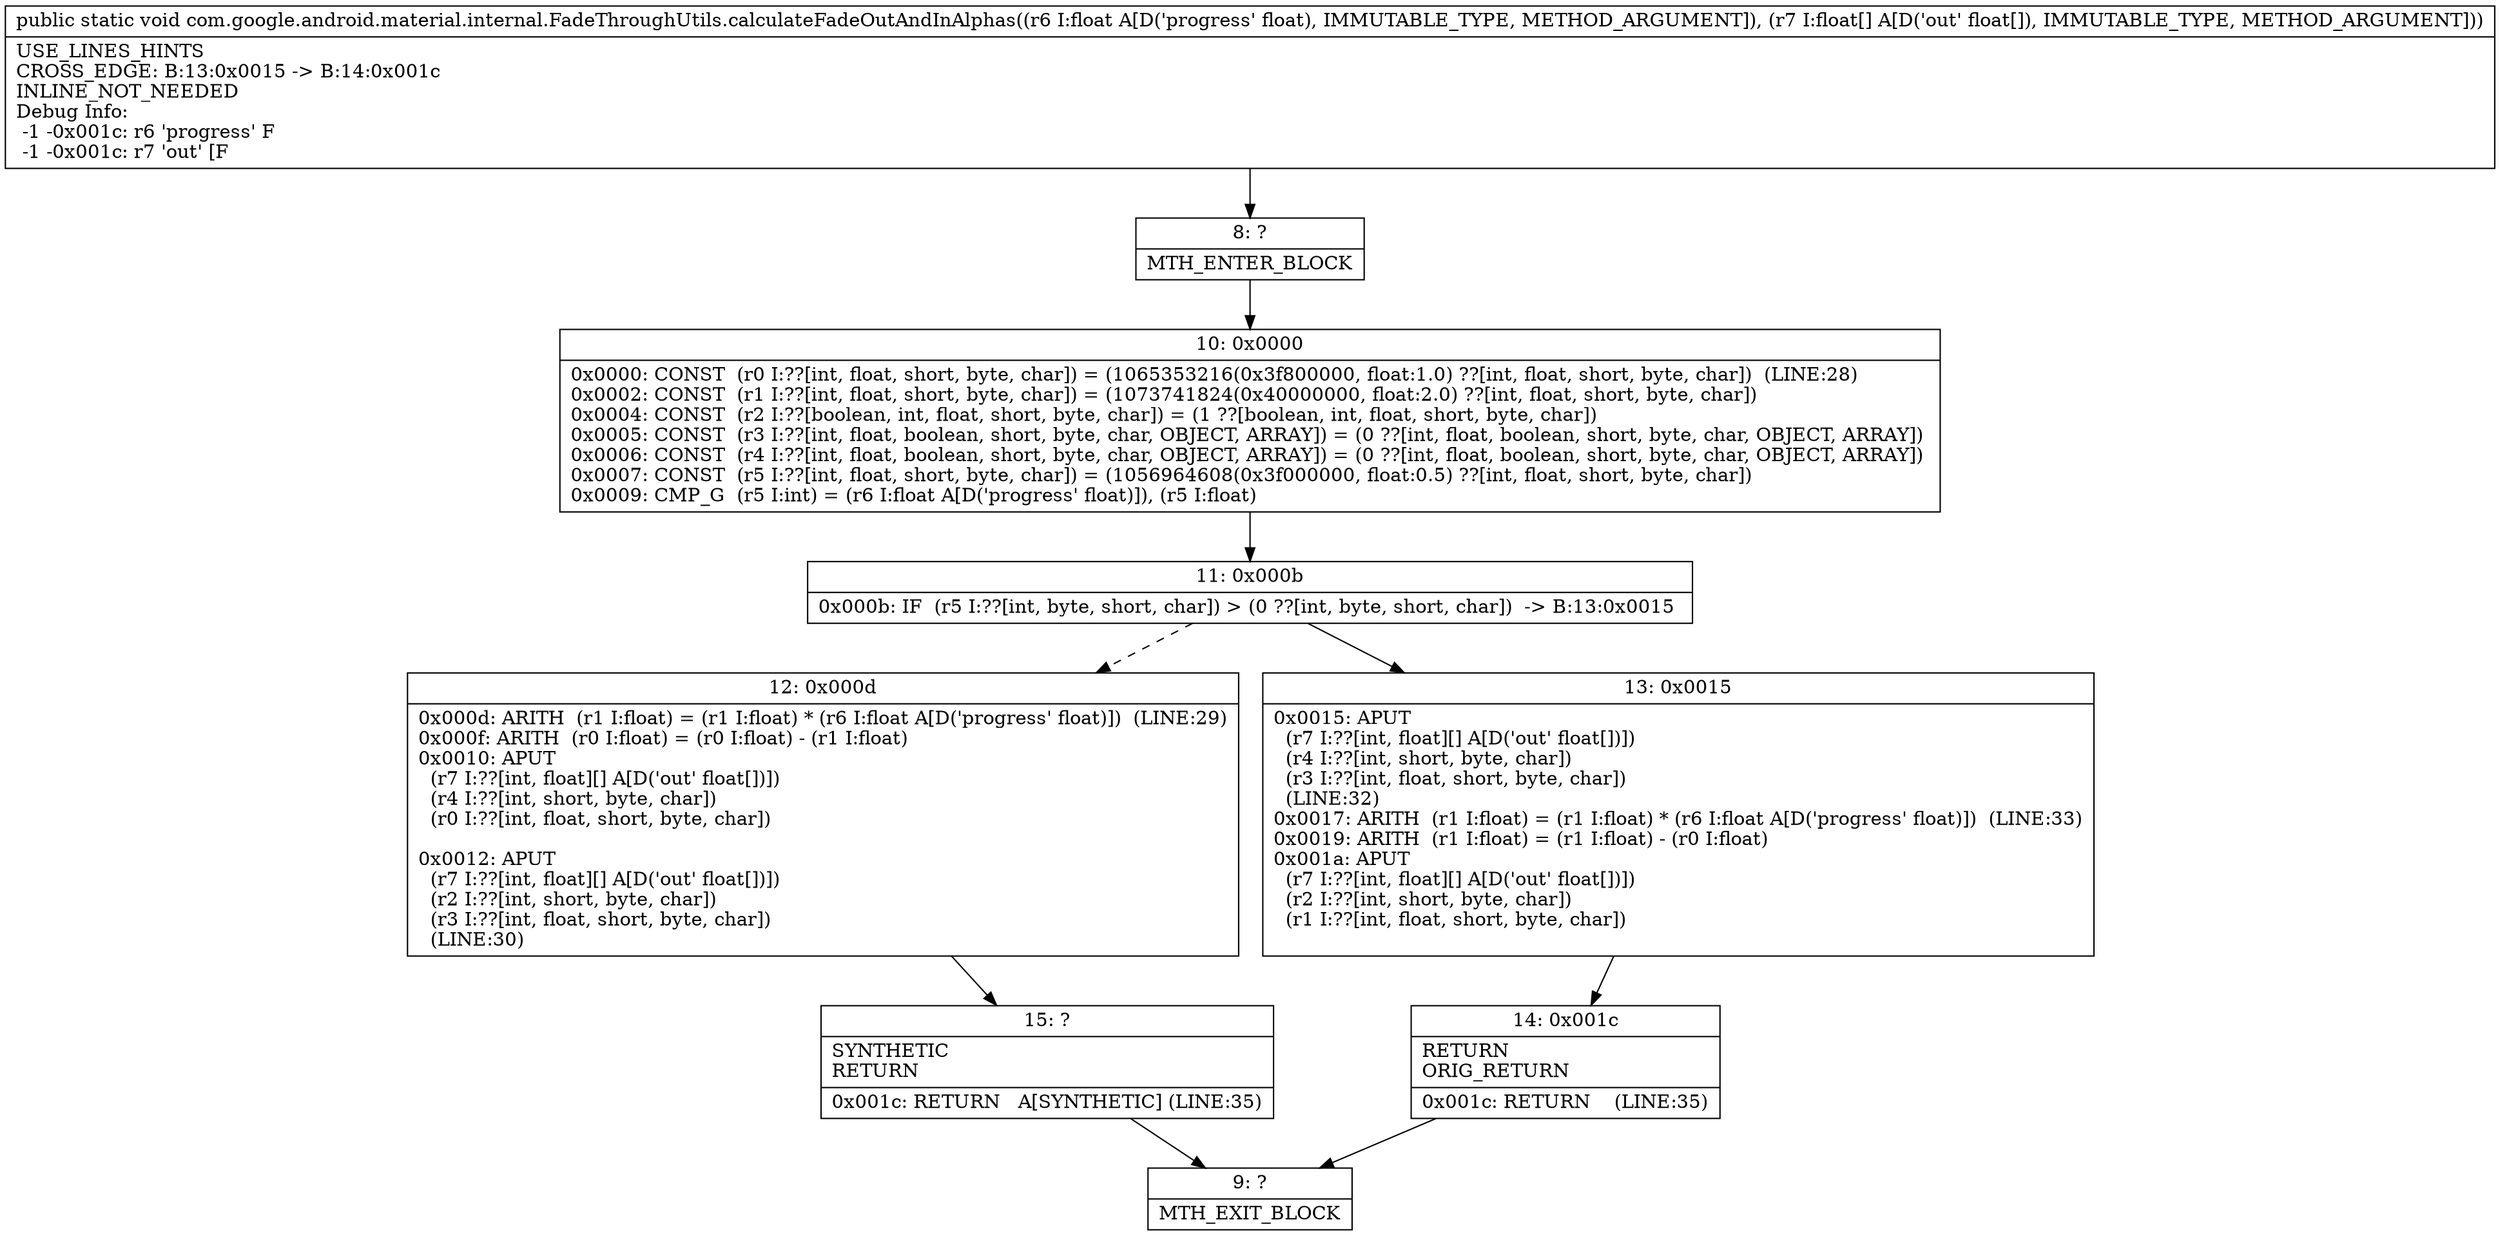 digraph "CFG forcom.google.android.material.internal.FadeThroughUtils.calculateFadeOutAndInAlphas(F[F)V" {
Node_8 [shape=record,label="{8\:\ ?|MTH_ENTER_BLOCK\l}"];
Node_10 [shape=record,label="{10\:\ 0x0000|0x0000: CONST  (r0 I:??[int, float, short, byte, char]) = (1065353216(0x3f800000, float:1.0) ??[int, float, short, byte, char])  (LINE:28)\l0x0002: CONST  (r1 I:??[int, float, short, byte, char]) = (1073741824(0x40000000, float:2.0) ??[int, float, short, byte, char]) \l0x0004: CONST  (r2 I:??[boolean, int, float, short, byte, char]) = (1 ??[boolean, int, float, short, byte, char]) \l0x0005: CONST  (r3 I:??[int, float, boolean, short, byte, char, OBJECT, ARRAY]) = (0 ??[int, float, boolean, short, byte, char, OBJECT, ARRAY]) \l0x0006: CONST  (r4 I:??[int, float, boolean, short, byte, char, OBJECT, ARRAY]) = (0 ??[int, float, boolean, short, byte, char, OBJECT, ARRAY]) \l0x0007: CONST  (r5 I:??[int, float, short, byte, char]) = (1056964608(0x3f000000, float:0.5) ??[int, float, short, byte, char]) \l0x0009: CMP_G  (r5 I:int) = (r6 I:float A[D('progress' float)]), (r5 I:float) \l}"];
Node_11 [shape=record,label="{11\:\ 0x000b|0x000b: IF  (r5 I:??[int, byte, short, char]) \> (0 ??[int, byte, short, char])  \-\> B:13:0x0015 \l}"];
Node_12 [shape=record,label="{12\:\ 0x000d|0x000d: ARITH  (r1 I:float) = (r1 I:float) * (r6 I:float A[D('progress' float)])  (LINE:29)\l0x000f: ARITH  (r0 I:float) = (r0 I:float) \- (r1 I:float) \l0x0010: APUT  \l  (r7 I:??[int, float][] A[D('out' float[])])\l  (r4 I:??[int, short, byte, char])\l  (r0 I:??[int, float, short, byte, char])\l \l0x0012: APUT  \l  (r7 I:??[int, float][] A[D('out' float[])])\l  (r2 I:??[int, short, byte, char])\l  (r3 I:??[int, float, short, byte, char])\l  (LINE:30)\l}"];
Node_15 [shape=record,label="{15\:\ ?|SYNTHETIC\lRETURN\l|0x001c: RETURN   A[SYNTHETIC] (LINE:35)\l}"];
Node_9 [shape=record,label="{9\:\ ?|MTH_EXIT_BLOCK\l}"];
Node_13 [shape=record,label="{13\:\ 0x0015|0x0015: APUT  \l  (r7 I:??[int, float][] A[D('out' float[])])\l  (r4 I:??[int, short, byte, char])\l  (r3 I:??[int, float, short, byte, char])\l  (LINE:32)\l0x0017: ARITH  (r1 I:float) = (r1 I:float) * (r6 I:float A[D('progress' float)])  (LINE:33)\l0x0019: ARITH  (r1 I:float) = (r1 I:float) \- (r0 I:float) \l0x001a: APUT  \l  (r7 I:??[int, float][] A[D('out' float[])])\l  (r2 I:??[int, short, byte, char])\l  (r1 I:??[int, float, short, byte, char])\l \l}"];
Node_14 [shape=record,label="{14\:\ 0x001c|RETURN\lORIG_RETURN\l|0x001c: RETURN    (LINE:35)\l}"];
MethodNode[shape=record,label="{public static void com.google.android.material.internal.FadeThroughUtils.calculateFadeOutAndInAlphas((r6 I:float A[D('progress' float), IMMUTABLE_TYPE, METHOD_ARGUMENT]), (r7 I:float[] A[D('out' float[]), IMMUTABLE_TYPE, METHOD_ARGUMENT]))  | USE_LINES_HINTS\lCROSS_EDGE: B:13:0x0015 \-\> B:14:0x001c\lINLINE_NOT_NEEDED\lDebug Info:\l  \-1 \-0x001c: r6 'progress' F\l  \-1 \-0x001c: r7 'out' [F\l}"];
MethodNode -> Node_8;Node_8 -> Node_10;
Node_10 -> Node_11;
Node_11 -> Node_12[style=dashed];
Node_11 -> Node_13;
Node_12 -> Node_15;
Node_15 -> Node_9;
Node_13 -> Node_14;
Node_14 -> Node_9;
}

